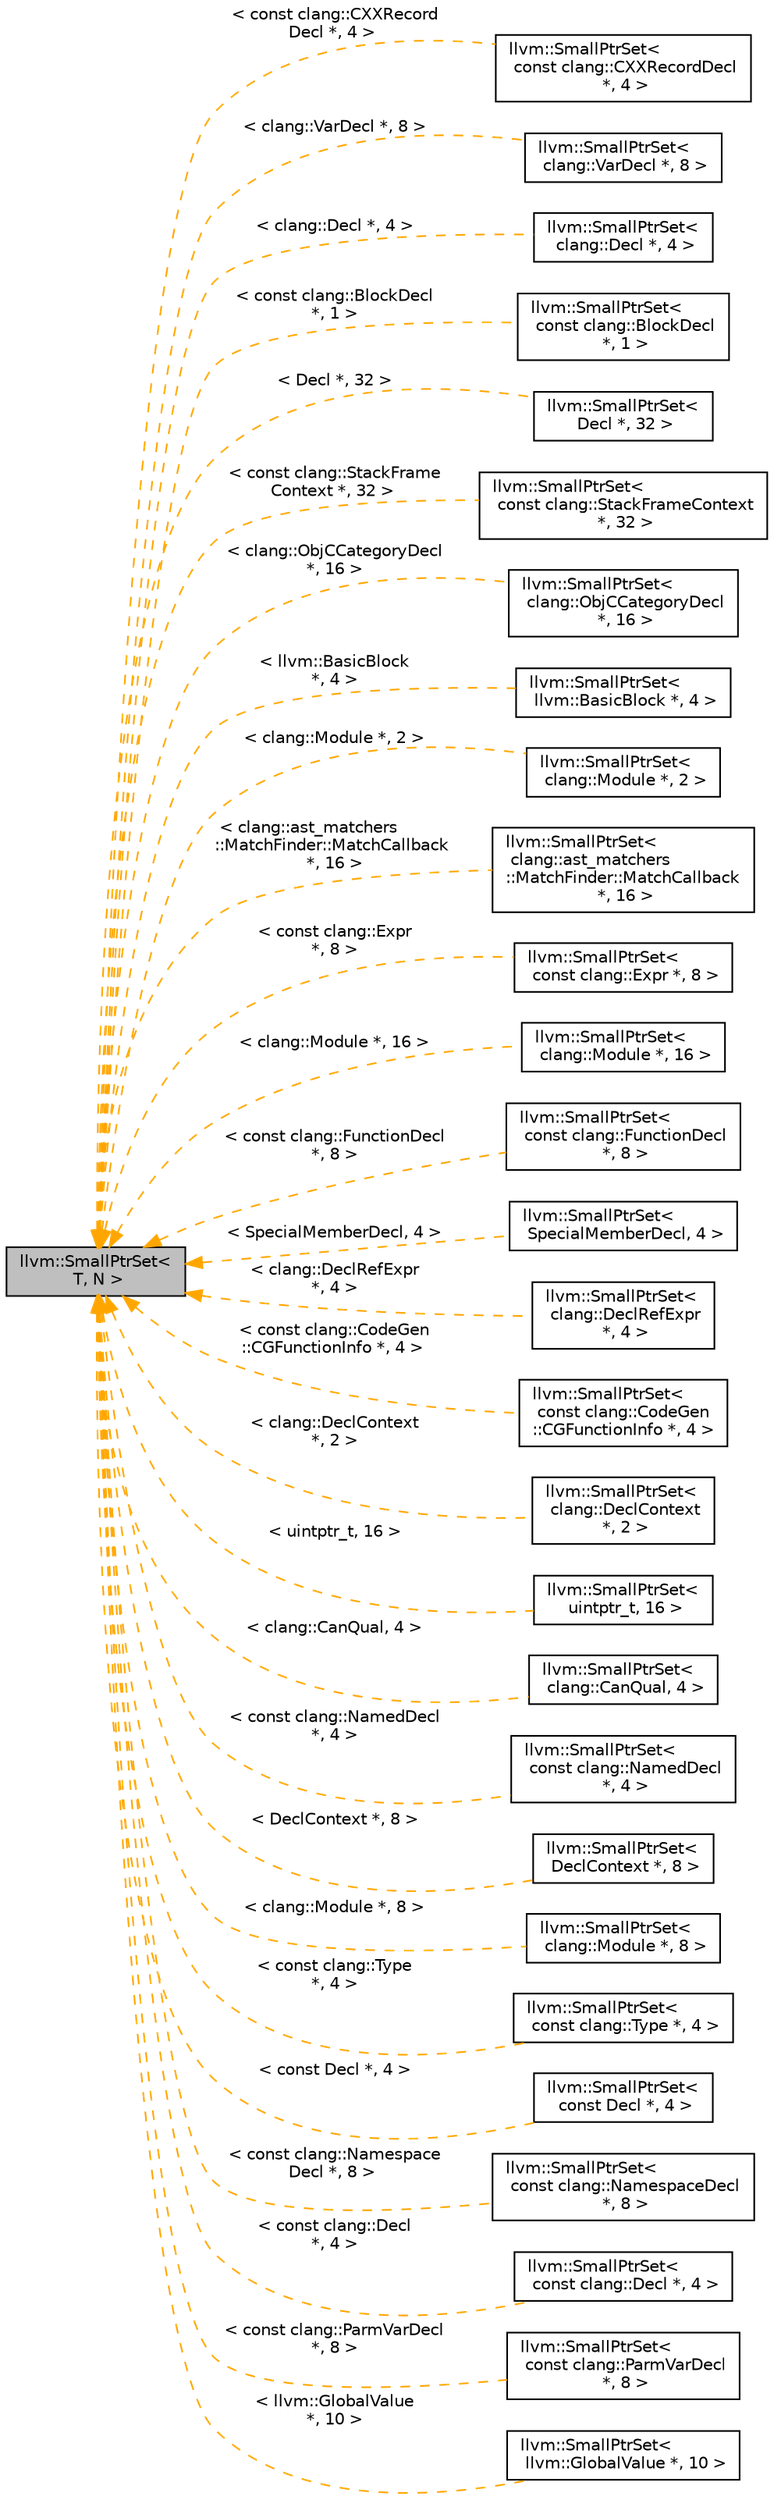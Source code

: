 digraph "llvm::SmallPtrSet&lt; T, N &gt;"
{
 // LATEX_PDF_SIZE
  bgcolor="transparent";
  edge [fontname="Helvetica",fontsize="10",labelfontname="Helvetica",labelfontsize="10"];
  node [fontname="Helvetica",fontsize="10",shape=record];
  rankdir="LR";
  Node1 [label="llvm::SmallPtrSet\<\l T, N \>",height=0.2,width=0.4,color="black", fillcolor="grey75", style="filled", fontcolor="black",tooltip=" "];
  Node1 -> Node2 [dir="back",color="orange",fontsize="10",style="dashed",label=" \< const clang::CXXRecord\lDecl *, 4 \>" ,fontname="Helvetica"];
  Node2 [label="llvm::SmallPtrSet\<\l const clang::CXXRecordDecl\l *, 4 \>",height=0.2,width=0.4,color="black",URL="$classllvm_1_1SmallPtrSet.html",tooltip=" "];
  Node1 -> Node3 [dir="back",color="orange",fontsize="10",style="dashed",label=" \< clang::VarDecl *, 8 \>" ,fontname="Helvetica"];
  Node3 [label="llvm::SmallPtrSet\<\l clang::VarDecl *, 8 \>",height=0.2,width=0.4,color="black",URL="$classllvm_1_1SmallPtrSet.html",tooltip=" "];
  Node1 -> Node4 [dir="back",color="orange",fontsize="10",style="dashed",label=" \< clang::Decl *, 4 \>" ,fontname="Helvetica"];
  Node4 [label="llvm::SmallPtrSet\<\l clang::Decl *, 4 \>",height=0.2,width=0.4,color="black",URL="$classllvm_1_1SmallPtrSet.html",tooltip=" "];
  Node1 -> Node5 [dir="back",color="orange",fontsize="10",style="dashed",label=" \< const clang::BlockDecl\l *, 1 \>" ,fontname="Helvetica"];
  Node5 [label="llvm::SmallPtrSet\<\l const clang::BlockDecl\l *, 1 \>",height=0.2,width=0.4,color="black",URL="$classllvm_1_1SmallPtrSet.html",tooltip=" "];
  Node1 -> Node6 [dir="back",color="orange",fontsize="10",style="dashed",label=" \< Decl *, 32 \>" ,fontname="Helvetica"];
  Node6 [label="llvm::SmallPtrSet\<\l Decl *, 32 \>",height=0.2,width=0.4,color="black",URL="$classllvm_1_1SmallPtrSet.html",tooltip=" "];
  Node1 -> Node7 [dir="back",color="orange",fontsize="10",style="dashed",label=" \< const clang::StackFrame\lContext *, 32 \>" ,fontname="Helvetica"];
  Node7 [label="llvm::SmallPtrSet\<\l const clang::StackFrameContext\l *, 32 \>",height=0.2,width=0.4,color="black",URL="$classllvm_1_1SmallPtrSet.html",tooltip=" "];
  Node1 -> Node8 [dir="back",color="orange",fontsize="10",style="dashed",label=" \< clang::ObjCCategoryDecl\l *, 16 \>" ,fontname="Helvetica"];
  Node8 [label="llvm::SmallPtrSet\<\l clang::ObjCCategoryDecl\l *, 16 \>",height=0.2,width=0.4,color="black",URL="$classllvm_1_1SmallPtrSet.html",tooltip=" "];
  Node1 -> Node9 [dir="back",color="orange",fontsize="10",style="dashed",label=" \< llvm::BasicBlock\l *, 4 \>" ,fontname="Helvetica"];
  Node9 [label="llvm::SmallPtrSet\<\l llvm::BasicBlock *, 4 \>",height=0.2,width=0.4,color="black",URL="$classllvm_1_1SmallPtrSet.html",tooltip=" "];
  Node1 -> Node10 [dir="back",color="orange",fontsize="10",style="dashed",label=" \< clang::Module *, 2 \>" ,fontname="Helvetica"];
  Node10 [label="llvm::SmallPtrSet\<\l clang::Module *, 2 \>",height=0.2,width=0.4,color="black",URL="$classllvm_1_1SmallPtrSet.html",tooltip=" "];
  Node1 -> Node11 [dir="back",color="orange",fontsize="10",style="dashed",label=" \< clang::ast_matchers\l::MatchFinder::MatchCallback\l *, 16 \>" ,fontname="Helvetica"];
  Node11 [label="llvm::SmallPtrSet\<\l clang::ast_matchers\l::MatchFinder::MatchCallback\l *, 16 \>",height=0.2,width=0.4,color="black",URL="$classllvm_1_1SmallPtrSet.html",tooltip=" "];
  Node1 -> Node12 [dir="back",color="orange",fontsize="10",style="dashed",label=" \< const clang::Expr\l *, 8 \>" ,fontname="Helvetica"];
  Node12 [label="llvm::SmallPtrSet\<\l const clang::Expr *, 8 \>",height=0.2,width=0.4,color="black",URL="$classllvm_1_1SmallPtrSet.html",tooltip=" "];
  Node1 -> Node13 [dir="back",color="orange",fontsize="10",style="dashed",label=" \< clang::Module *, 16 \>" ,fontname="Helvetica"];
  Node13 [label="llvm::SmallPtrSet\<\l clang::Module *, 16 \>",height=0.2,width=0.4,color="black",URL="$classllvm_1_1SmallPtrSet.html",tooltip=" "];
  Node1 -> Node14 [dir="back",color="orange",fontsize="10",style="dashed",label=" \< const clang::FunctionDecl\l *, 8 \>" ,fontname="Helvetica"];
  Node14 [label="llvm::SmallPtrSet\<\l const clang::FunctionDecl\l *, 8 \>",height=0.2,width=0.4,color="black",URL="$classllvm_1_1SmallPtrSet.html",tooltip=" "];
  Node1 -> Node15 [dir="back",color="orange",fontsize="10",style="dashed",label=" \< SpecialMemberDecl, 4 \>" ,fontname="Helvetica"];
  Node15 [label="llvm::SmallPtrSet\<\l SpecialMemberDecl, 4 \>",height=0.2,width=0.4,color="black",URL="$classllvm_1_1SmallPtrSet.html",tooltip=" "];
  Node1 -> Node16 [dir="back",color="orange",fontsize="10",style="dashed",label=" \< clang::DeclRefExpr\l *, 4 \>" ,fontname="Helvetica"];
  Node16 [label="llvm::SmallPtrSet\<\l clang::DeclRefExpr\l *, 4 \>",height=0.2,width=0.4,color="black",URL="$classllvm_1_1SmallPtrSet.html",tooltip=" "];
  Node1 -> Node17 [dir="back",color="orange",fontsize="10",style="dashed",label=" \< const clang::CodeGen\l::CGFunctionInfo *, 4 \>" ,fontname="Helvetica"];
  Node17 [label="llvm::SmallPtrSet\<\l const clang::CodeGen\l::CGFunctionInfo *, 4 \>",height=0.2,width=0.4,color="black",URL="$classllvm_1_1SmallPtrSet.html",tooltip=" "];
  Node1 -> Node18 [dir="back",color="orange",fontsize="10",style="dashed",label=" \< clang::DeclContext\l *, 2 \>" ,fontname="Helvetica"];
  Node18 [label="llvm::SmallPtrSet\<\l clang::DeclContext\l *, 2 \>",height=0.2,width=0.4,color="black",URL="$classllvm_1_1SmallPtrSet.html",tooltip=" "];
  Node1 -> Node19 [dir="back",color="orange",fontsize="10",style="dashed",label=" \< uintptr_t, 16 \>" ,fontname="Helvetica"];
  Node19 [label="llvm::SmallPtrSet\<\l uintptr_t, 16 \>",height=0.2,width=0.4,color="black",URL="$classllvm_1_1SmallPtrSet.html",tooltip=" "];
  Node1 -> Node20 [dir="back",color="orange",fontsize="10",style="dashed",label=" \< clang::CanQual, 4 \>" ,fontname="Helvetica"];
  Node20 [label="llvm::SmallPtrSet\<\l clang::CanQual, 4 \>",height=0.2,width=0.4,color="black",URL="$classllvm_1_1SmallPtrSet.html",tooltip=" "];
  Node1 -> Node21 [dir="back",color="orange",fontsize="10",style="dashed",label=" \< const clang::NamedDecl\l *, 4 \>" ,fontname="Helvetica"];
  Node21 [label="llvm::SmallPtrSet\<\l const clang::NamedDecl\l *, 4 \>",height=0.2,width=0.4,color="black",URL="$classllvm_1_1SmallPtrSet.html",tooltip=" "];
  Node1 -> Node22 [dir="back",color="orange",fontsize="10",style="dashed",label=" \< DeclContext *, 8 \>" ,fontname="Helvetica"];
  Node22 [label="llvm::SmallPtrSet\<\l DeclContext *, 8 \>",height=0.2,width=0.4,color="black",URL="$classllvm_1_1SmallPtrSet.html",tooltip=" "];
  Node1 -> Node23 [dir="back",color="orange",fontsize="10",style="dashed",label=" \< clang::Module *, 8 \>" ,fontname="Helvetica"];
  Node23 [label="llvm::SmallPtrSet\<\l clang::Module *, 8 \>",height=0.2,width=0.4,color="black",URL="$classllvm_1_1SmallPtrSet.html",tooltip=" "];
  Node1 -> Node24 [dir="back",color="orange",fontsize="10",style="dashed",label=" \< const clang::Type\l *, 4 \>" ,fontname="Helvetica"];
  Node24 [label="llvm::SmallPtrSet\<\l const clang::Type *, 4 \>",height=0.2,width=0.4,color="black",URL="$classllvm_1_1SmallPtrSet.html",tooltip=" "];
  Node1 -> Node25 [dir="back",color="orange",fontsize="10",style="dashed",label=" \< const Decl *, 4 \>" ,fontname="Helvetica"];
  Node25 [label="llvm::SmallPtrSet\<\l const Decl *, 4 \>",height=0.2,width=0.4,color="black",URL="$classllvm_1_1SmallPtrSet.html",tooltip=" "];
  Node1 -> Node26 [dir="back",color="orange",fontsize="10",style="dashed",label=" \< const clang::Namespace\lDecl *, 8 \>" ,fontname="Helvetica"];
  Node26 [label="llvm::SmallPtrSet\<\l const clang::NamespaceDecl\l *, 8 \>",height=0.2,width=0.4,color="black",URL="$classllvm_1_1SmallPtrSet.html",tooltip=" "];
  Node1 -> Node27 [dir="back",color="orange",fontsize="10",style="dashed",label=" \< const clang::Decl\l *, 4 \>" ,fontname="Helvetica"];
  Node27 [label="llvm::SmallPtrSet\<\l const clang::Decl *, 4 \>",height=0.2,width=0.4,color="black",URL="$classllvm_1_1SmallPtrSet.html",tooltip=" "];
  Node1 -> Node28 [dir="back",color="orange",fontsize="10",style="dashed",label=" \< const clang::ParmVarDecl\l *, 8 \>" ,fontname="Helvetica"];
  Node28 [label="llvm::SmallPtrSet\<\l const clang::ParmVarDecl\l *, 8 \>",height=0.2,width=0.4,color="black",URL="$classllvm_1_1SmallPtrSet.html",tooltip=" "];
  Node1 -> Node29 [dir="back",color="orange",fontsize="10",style="dashed",label=" \< llvm::GlobalValue\l *, 10 \>" ,fontname="Helvetica"];
  Node29 [label="llvm::SmallPtrSet\<\l llvm::GlobalValue *, 10 \>",height=0.2,width=0.4,color="black",URL="$classllvm_1_1SmallPtrSet.html",tooltip=" "];
}
